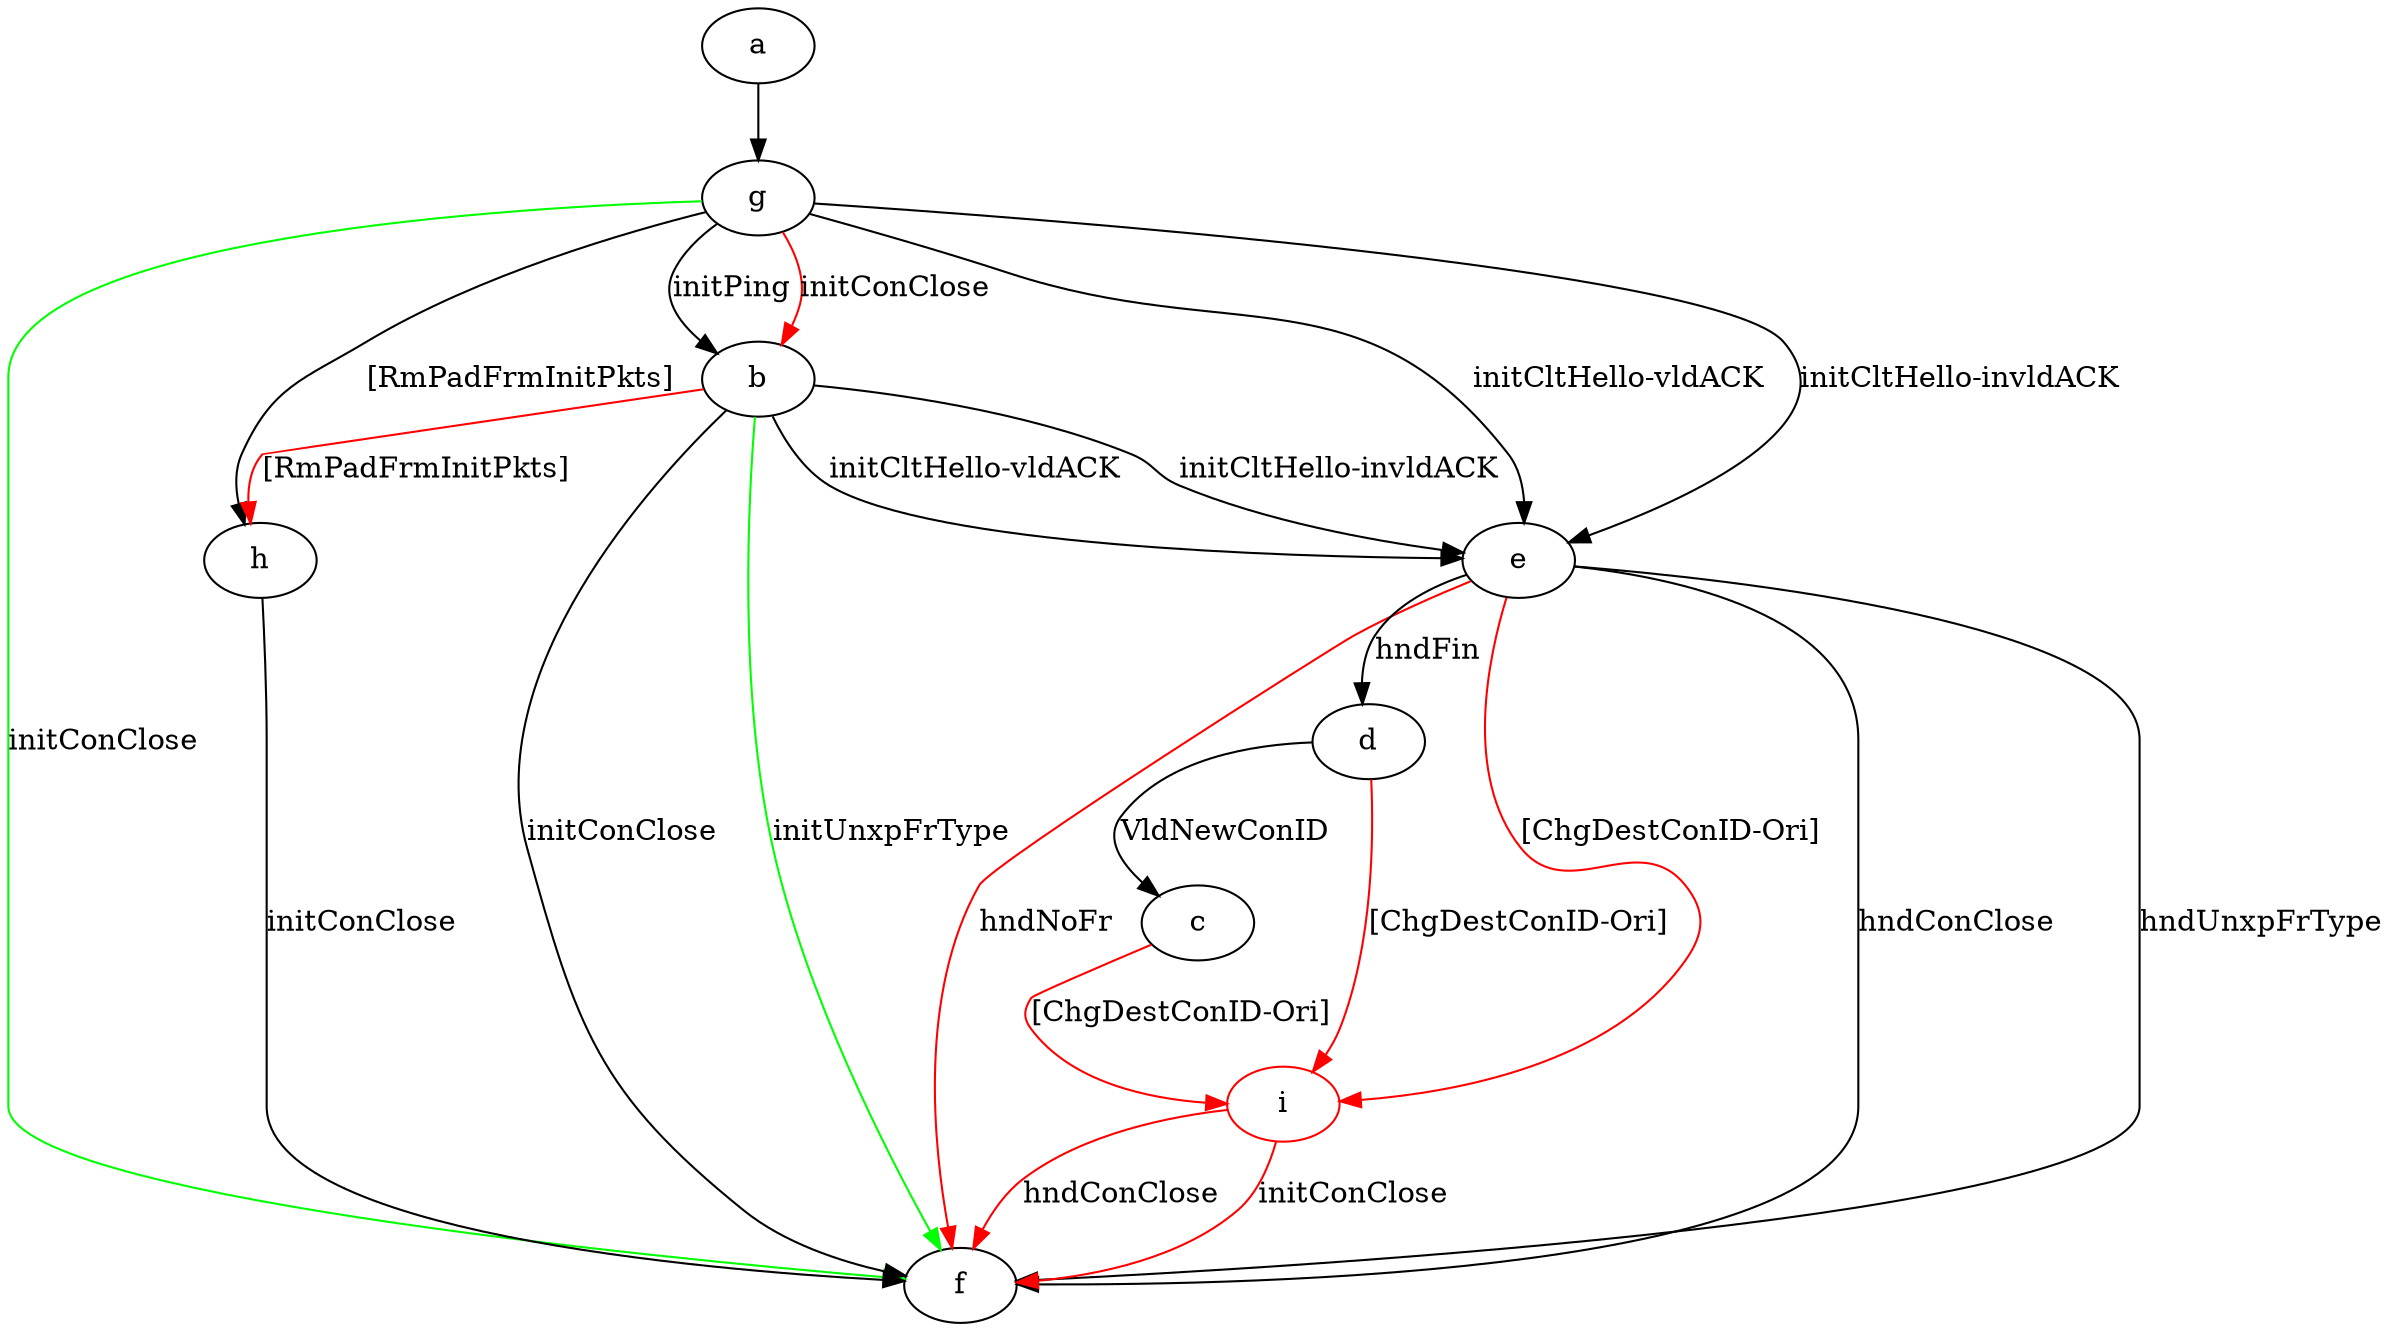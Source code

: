 digraph "" {
	a -> g	[key=0];
	b -> e	[key=0,
		label="initCltHello-vldACK "];
	b -> e	[key=1,
		label="initCltHello-invldACK "];
	b -> f	[key=0,
		label="initConClose "];
	b -> f	[key=1,
		color=green,
		label="initUnxpFrType "];
	b -> h	[key=0,
		color=red,
		label="[RmPadFrmInitPkts] "];
	i	[color=red];
	c -> i	[key=0,
		color=red,
		label="[ChgDestConID-Ori] "];
	d -> c	[key=0,
		label="VldNewConID "];
	d -> i	[key=0,
		color=red,
		label="[ChgDestConID-Ori] "];
	e -> d	[key=0,
		label="hndFin "];
	e -> f	[key=0,
		label="hndConClose "];
	e -> f	[key=1,
		label="hndUnxpFrType "];
	e -> f	[key=2,
		color=red,
		label="hndNoFr "];
	e -> i	[key=0,
		color=red,
		label="[ChgDestConID-Ori] "];
	g -> b	[key=0,
		label="initPing "];
	g -> b	[key=1,
		color=red,
		label="initConClose "];
	g -> e	[key=0,
		label="initCltHello-vldACK "];
	g -> e	[key=1,
		label="initCltHello-invldACK "];
	g -> f	[key=0,
		color=green,
		label="initConClose "];
	g -> h	[key=0,
		label="[RmPadFrmInitPkts] "];
	h -> f	[key=0,
		label="initConClose "];
	i -> f	[key=0,
		color=red,
		label="initConClose "];
	i -> f	[key=1,
		color=red,
		label="hndConClose "];
}
